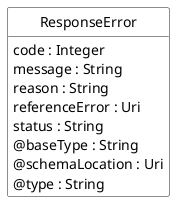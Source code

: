 @startuml
hide circle
hide methods
hide stereotype
show <<Enumeration>> stereotype
skinparam class {
   BackgroundColor<<Enumeration>> #E6F5F7
   BackgroundColor<<Ref>> #FFFFE0
   BackgroundColor<<Pivot>> #FFFFFFF
   BackgroundColor<<SimpleType>> #E2F0DA
   BackgroundColor #FCF2E3
}

class ResponseError <<Pivot>> {
    code : Integer
    message : String
    reason : String
    referenceError : Uri
    status : String
    @baseType : String
    @schemaLocation : Uri
    @type : String
}


@enduml